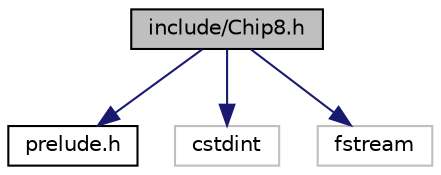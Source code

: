 digraph "include/Chip8.h"
{
 // LATEX_PDF_SIZE
  edge [fontname="Helvetica",fontsize="10",labelfontname="Helvetica",labelfontsize="10"];
  node [fontname="Helvetica",fontsize="10",shape=record];
  Node1 [label="include/Chip8.h",height=0.2,width=0.4,color="black", fillcolor="grey75", style="filled", fontcolor="black",tooltip="Header class for Chip8 core."];
  Node1 -> Node2 [color="midnightblue",fontsize="10",style="solid"];
  Node2 [label="prelude.h",height=0.2,width=0.4,color="black", fillcolor="white", style="filled",URL="$prelude_8h.html",tooltip="This file contains important constants, enums, etc., that are to be used in multiple places in the co..."];
  Node1 -> Node3 [color="midnightblue",fontsize="10",style="solid"];
  Node3 [label="cstdint",height=0.2,width=0.4,color="grey75", fillcolor="white", style="filled",tooltip=" "];
  Node1 -> Node4 [color="midnightblue",fontsize="10",style="solid"];
  Node4 [label="fstream",height=0.2,width=0.4,color="grey75", fillcolor="white", style="filled",tooltip=" "];
}

